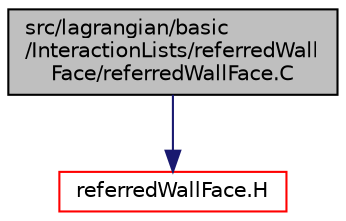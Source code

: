 digraph "src/lagrangian/basic/InteractionLists/referredWallFace/referredWallFace.C"
{
  bgcolor="transparent";
  edge [fontname="Helvetica",fontsize="10",labelfontname="Helvetica",labelfontsize="10"];
  node [fontname="Helvetica",fontsize="10",shape=record];
  Node1 [label="src/lagrangian/basic\l/InteractionLists/referredWall\lFace/referredWallFace.C",height=0.2,width=0.4,color="black", fillcolor="grey75", style="filled", fontcolor="black"];
  Node1 -> Node2 [color="midnightblue",fontsize="10",style="solid",fontname="Helvetica"];
  Node2 [label="referredWallFace.H",height=0.2,width=0.4,color="red",URL="$a06508.html"];
}
